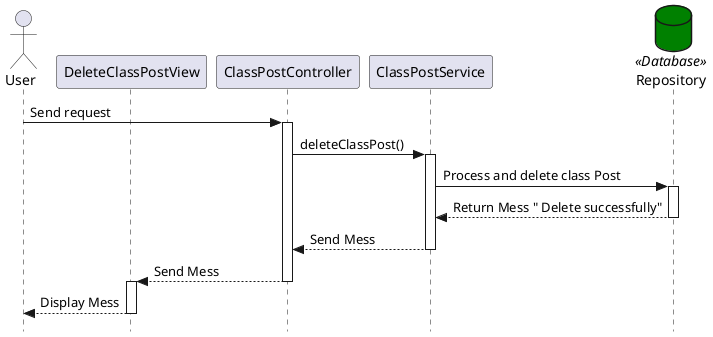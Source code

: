 @startuml
!define ACTIVATE_ENTITY Repository <<Database>> #008000
skinparam Style strictuml

actor User
participant DeleteClassPostView
participant ClassPostController
participant ClassPostService
'participant Exception
'participant Dto
database Repository as ACTIVATE_ENTITY

User -> ClassPostController: Send request
activate ClassPostController
ClassPostController -> ClassPostService: deleteClassPost()
activate ClassPostService
ClassPostService -> Repository : Process and delete class Post
activate Repository
Repository --> ClassPostService : Return Mess " Delete successfully"
deactivate
ClassPostService --> ClassPostController : Send Mess
deactivate
ClassPostController --> DeleteClassPostView : Send Mess
deactivate
activate DeleteClassPostView
DeleteClassPostView --> User : Display Mess
deactivate



@enduml
